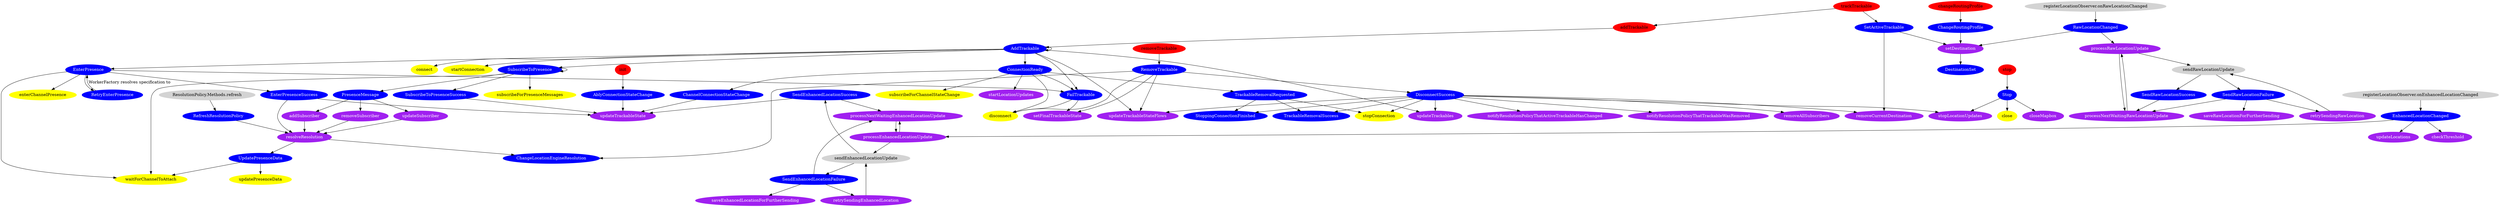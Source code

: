 digraph {
  subgraph workers {
    label = "Workers";
    node [style=filled, color=blue, fontcolor=white];

    // This is a list of all of the workers in the publisher SDK
    AblyConnectionStateChange;
    AddTrackable;
    ChangeLocationEngineResolution;
    ChangeRoutingProfile;
    ChannelConnectionStateChange;
    ConnectionReady;
    DestinationSet;
    DisconnectSuccess;
    EnhancedLocationChanged;
    EnterPresence;
    EnterPresenceSuccess;
    FailTrackable;
    PresenceMessage;
    RawLocationChanged;
    RefreshResolutionPolicy;
    RemoveTrackable;
    RetryEnterPresence;
    SendEnhancedLocationFailure;
    SendEnhancedLocationSuccess;
    SendRawLocationFailure;
    SendRawLocationSuccess;
    SetActiveTrackable;
    Stop;
    StoppingConnectionFinished;
    SubscribeToPresence;
    SubscribeToPresenceSuccess;
    TrackableRemovalRequested;
    TrackableRemovalSuccess;
    UpdatePresenceData;
  }

  subgraph ably_wrapper {
    label = "Ably wrapper";
    node [style=filled, color=yellow];

    close;
    connect;
    disconnect;
    enterChannelPresence;
    startConnection;
    stopConnection;
    subscribeForChannelStateChange;
    subscribeForPresenceMessages;
    updatePresenceData;
    waitForChannelToAttach;
  }

  subgraph CorePublisher_PublisherInteractor {
    label = "CorePublisher’s implementation of PublisherInteractor";
    node [style=filled, color=purple, fontcolor=white];

    addSubscriber;
    checkThreshold;
    closeMapbox;
    notifyResolutionPolicyThatActiveTrackableHasChanged;
    notifyResolutionPolicyThatTrackableWasRemoved;
    processEnhancedLocationUpdate;
    processNextWaitingEnhancedLocationUpdate;
    processNextWaitingRawLocationUpdate;
    processRawLocationUpdate;
    removeAllSubscribers;
    removeCurrentDestination;
    removeSubscriber;
    resolveResolution;
    retrySendingEnhancedLocation;
    retrySendingRawLocation;
    saveEnhancedLocationForFurtherSending;
    saveRawLocationForFurtherSending;
    setDestination;
    setFinalTrackableState;
    startLocationUpdates;
    stopLocationUpdates;
    updateLocations;
    updateSubscriber;
    updateTrackableState;
    updateTrackableStateFlows;
    updateTrackables;
  }

  subgraph CorePublisher_public_methods {
    label = "CorePublisher public methods";
    node [style=filled, color=red];

    init;
    trackTrackable;
    addTrackable;
    changeRoutingProfile;
    removeTrackable;
    stop;
  }

  subgraph CorePublisher_private_methods {
    label = "CorePublisher private methods";
    node [style=filled, color=lightgrey];

    registerLocationObserver_onEnhancedLocationChanged [label = "registerLocationObserver.onEnhancedLocationChanged"];
    registerLocationObserver_onRawLocationChanged [label = "registerLocationObserver.onRawLocationChanged"];
    ResolutionPolicy_Methods_refresh [label = "ResolutionPolicy.Methods.refresh"];
    sendEnhancedLocationUpdate;
    sendRawLocationUpdate;
  }

  // Worker equivalence

  RetryEnterPresence -> EnterPresence [label = "WorkerFactory resolves specification to"];

  // Workers posted by workers

  AddTrackable -> AddTrackable;
  AddTrackable -> ConnectionReady;
  AddTrackable -> EnterPresence;
  AddTrackable -> FailTrackable;
  AddTrackable -> SubscribeToPresence;

  ConnectionReady -> FailTrackable;
  ConnectionReady -> TrackableRemovalRequested;
  // Via the channelStateChangeListener that addTrackable passes to AddTrackable
  ConnectionReady -> ChannelConnectionStateChange;

  DisconnectSuccess -> StoppingConnectionFinished;
  DisconnectSuccess -> TrackableRemovalSuccess;

  EnterPresence -> EnterPresenceSuccess;
  EnterPresence -> FailTrackable;
  EnterPresence -> RetryEnterPresence;

  RemoveTrackable -> ChangeLocationEngineResolution;
  RemoveTrackable -> DisconnectSuccess;

  SubscribeToPresence -> SubscribeToPresence;
  SubscribeToPresence -> SubscribeToPresenceSuccess;
  // Via the presenceUpdateListener that addTrackable passes to AddTrackable
  SubscribeToPresence -> PresenceMessage;

  TrackableRemovalRequested -> StoppingConnectionFinished;
  TrackableRemovalRequested -> TrackableRemovalSuccess;

  // Ably wrapper methods called by workers

  AddTrackable -> connect;
  AddTrackable -> startConnection;

  ConnectionReady -> disconnect;
  ConnectionReady -> subscribeForChannelStateChange;

  DisconnectSuccess -> stopConnection;

  EnterPresence -> enterChannelPresence;
  EnterPresence -> waitForChannelToAttach;

  FailTrackable -> disconnect;

  RemoveTrackable -> disconnect;

  Stop -> close;

  SubscribeToPresence -> subscribeForPresenceMessages;
  SubscribeToPresence -> waitForChannelToAttach;

  TrackableRemovalRequested -> stopConnection;

  UpdatePresenceData -> updatePresenceData;
  UpdatePresenceData -> waitForChannelToAttach;

  // PublisherInteractor methods called by workers

  AblyConnectionStateChange -> updateTrackableState;

  AddTrackable -> updateTrackableStateFlows;
  AddTrackable -> updateTrackables;

  ChangeRoutingProfile -> setDestination;

  ChannelConnectionStateChange -> updateTrackableState;

  ConnectionReady -> startLocationUpdates;

  DisconnectSuccess -> notifyResolutionPolicyThatActiveTrackableHasChanged;
  DisconnectSuccess -> notifyResolutionPolicyThatTrackableWasRemoved;
  DisconnectSuccess -> removeAllSubscribers;
  DisconnectSuccess -> removeCurrentDestination;
  DisconnectSuccess -> stopLocationUpdates;
  DisconnectSuccess -> updateTrackableStateFlows;
  DisconnectSuccess -> updateTrackables;

  EnhancedLocationChanged -> checkThreshold;
  EnhancedLocationChanged -> processEnhancedLocationUpdate;
  EnhancedLocationChanged -> updateLocations;

  EnterPresenceSuccess -> resolveResolution;
  EnterPresenceSuccess -> updateTrackableState;

  FailTrackable -> setFinalTrackableState;

  PresenceMessage -> addSubscriber;
  PresenceMessage -> removeSubscriber;
  PresenceMessage -> updateSubscriber;

  RawLocationChanged -> processRawLocationUpdate;
  // Via the rawLocationChangedCommands that setDestination sets on the properties
  RawLocationChanged -> setDestination;

  RefreshResolutionPolicy -> resolveResolution;

  RemoveTrackable -> setFinalTrackableState;
  RemoveTrackable -> updateTrackableStateFlows;

  SendEnhancedLocationFailure -> processNextWaitingEnhancedLocationUpdate;
  SendEnhancedLocationFailure -> retrySendingEnhancedLocation;
  SendEnhancedLocationFailure -> saveEnhancedLocationForFurtherSending;

  SendEnhancedLocationSuccess -> processNextWaitingEnhancedLocationUpdate;
  SendEnhancedLocationSuccess -> updateTrackableState;

  SendRawLocationFailure -> processNextWaitingRawLocationUpdate;
  SendRawLocationFailure -> retrySendingRawLocation;
  SendRawLocationFailure -> saveRawLocationForFurtherSending;

  SendRawLocationSuccess -> processNextWaitingRawLocationUpdate;

  SetActiveTrackable -> removeCurrentDestination;
  SetActiveTrackable -> setDestination;

  Stop -> closeMapbox;
  Stop -> stopLocationUpdates;

  SubscribeToPresenceSuccess -> updateTrackableState;

  // CorePublisher enqueued workers

  addTrackable -> AddTrackable;

  changeRoutingProfile -> ChangeRoutingProfile;

  init -> AblyConnectionStateChange;

  registerLocationObserver_onEnhancedLocationChanged -> EnhancedLocationChanged;

  registerLocationObserver_onRawLocationChanged -> RawLocationChanged;

  removeTrackable -> RemoveTrackable;

  ResolutionPolicy_Methods_refresh -> RefreshResolutionPolicy;

  resolveResolution -> ChangeLocationEngineResolution;
  resolveResolution -> UpdatePresenceData;

  sendEnhancedLocationUpdate -> SendEnhancedLocationFailure;
  sendEnhancedLocationUpdate -> SendEnhancedLocationSuccess;

  sendRawLocationUpdate -> SendRawLocationFailure;
  sendRawLocationUpdate -> SendRawLocationSuccess;

  setDestination -> DestinationSet;

  stop -> Stop;

  trackTrackable -> SetActiveTrackable;

  // Method calls made internally in CorePublisher

  trackTrackable -> addTrackable;

  processRawLocationUpdate -> sendRawLocationUpdate;
  processRawLocationUpdate -> processNextWaitingRawLocationUpdate;

  processNextWaitingRawLocationUpdate -> processRawLocationUpdate;

  retrySendingRawLocation -> sendRawLocationUpdate;

  processEnhancedLocationUpdate -> sendEnhancedLocationUpdate;
  processEnhancedLocationUpdate -> processNextWaitingEnhancedLocationUpdate;

  processNextWaitingEnhancedLocationUpdate -> processEnhancedLocationUpdate;

  retrySendingEnhancedLocation -> sendEnhancedLocationUpdate;

  addSubscriber -> resolveResolution;

  updateSubscriber -> resolveResolution;

  removeSubscriber -> resolveResolution;
}

